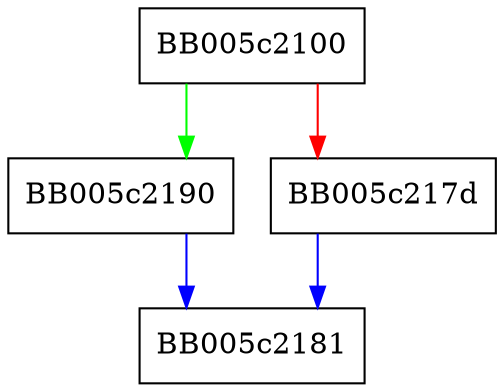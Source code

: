 digraph EVP_CIPHER_CTX_get_num {
  node [shape="box"];
  graph [splines=ortho];
  BB005c2100 -> BB005c2190 [color="green"];
  BB005c2100 -> BB005c217d [color="red"];
  BB005c217d -> BB005c2181 [color="blue"];
  BB005c2190 -> BB005c2181 [color="blue"];
}